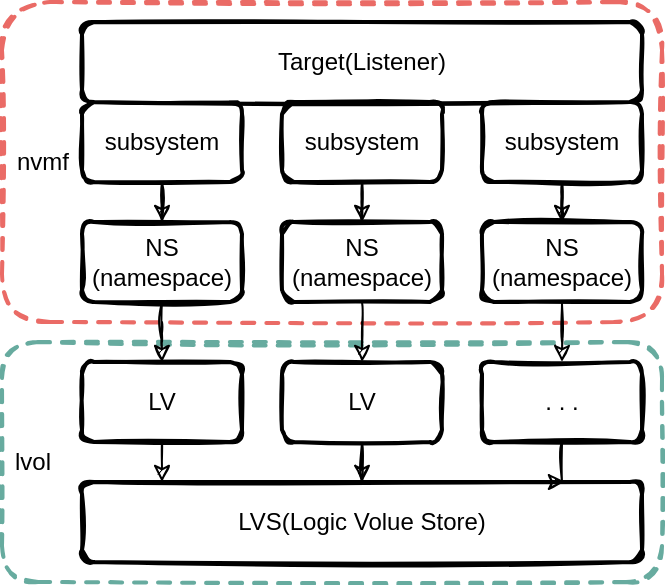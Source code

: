 <mxfile version="15.9.4" type="github">
  <diagram id="_k0dfrmrgLHj1u3hm91S" name="Page-1">
    <mxGraphModel dx="813" dy="510" grid="1" gridSize="10" guides="1" tooltips="1" connect="1" arrows="1" fold="1" page="1" pageScale="1" pageWidth="827" pageHeight="1169" math="0" shadow="0">
      <root>
        <mxCell id="0" />
        <mxCell id="1" parent="0" />
        <mxCell id="-MNfSVvUteKUCQnHGyNg-23" value="" style="rounded=1;whiteSpace=wrap;html=1;strokeWidth=2;fillWeight=1;hachureGap=4;hachureAngle=45;sketch=1;strokeColor=#EA6B66;dashed=1;" vertex="1" parent="1">
          <mxGeometry x="240" y="120" width="330" height="160" as="geometry" />
        </mxCell>
        <mxCell id="-MNfSVvUteKUCQnHGyNg-21" value="" style="rounded=1;whiteSpace=wrap;html=1;strokeWidth=2;fillWeight=1;hachureGap=4;hachureAngle=45;sketch=1;strokeColor=#67AB9F;dashed=1;" vertex="1" parent="1">
          <mxGeometry x="240" y="290" width="330" height="120" as="geometry" />
        </mxCell>
        <mxCell id="-MNfSVvUteKUCQnHGyNg-1" value="LVS(Logic Volue Store)" style="rounded=1;whiteSpace=wrap;html=1;strokeWidth=2;fillWeight=4;hachureGap=8;hachureAngle=45;fillColor=default;sketch=1;" vertex="1" parent="1">
          <mxGeometry x="280" y="360" width="280" height="40" as="geometry" />
        </mxCell>
        <mxCell id="-MNfSVvUteKUCQnHGyNg-5" style="edgeStyle=orthogonalEdgeStyle;rounded=0;orthogonalLoop=1;jettySize=auto;html=1;entryX=0.145;entryY=0.021;entryDx=0;entryDy=0;entryPerimeter=0;sketch=1;" edge="1" parent="1" source="-MNfSVvUteKUCQnHGyNg-2" target="-MNfSVvUteKUCQnHGyNg-1">
          <mxGeometry relative="1" as="geometry" />
        </mxCell>
        <mxCell id="-MNfSVvUteKUCQnHGyNg-2" value="LV" style="rounded=1;whiteSpace=wrap;html=1;strokeWidth=2;fillWeight=1;hachureGap=4;hachureAngle=45;sketch=1;" vertex="1" parent="1">
          <mxGeometry x="280" y="300" width="80" height="40" as="geometry" />
        </mxCell>
        <mxCell id="-MNfSVvUteKUCQnHGyNg-6" style="edgeStyle=orthogonalEdgeStyle;rounded=0;sketch=1;orthogonalLoop=1;jettySize=auto;html=1;entryX=0.5;entryY=0;entryDx=0;entryDy=0;" edge="1" parent="1" source="-MNfSVvUteKUCQnHGyNg-3" target="-MNfSVvUteKUCQnHGyNg-1">
          <mxGeometry relative="1" as="geometry" />
        </mxCell>
        <mxCell id="-MNfSVvUteKUCQnHGyNg-3" value="LV" style="rounded=1;whiteSpace=wrap;html=1;strokeWidth=2;fillWeight=1;hachureGap=4;hachureAngle=45;sketch=1;" vertex="1" parent="1">
          <mxGeometry x="380" y="300" width="80" height="40" as="geometry" />
        </mxCell>
        <mxCell id="-MNfSVvUteKUCQnHGyNg-7" style="edgeStyle=orthogonalEdgeStyle;rounded=0;sketch=1;orthogonalLoop=1;jettySize=auto;html=1;" edge="1" parent="1" source="-MNfSVvUteKUCQnHGyNg-4">
          <mxGeometry relative="1" as="geometry">
            <mxPoint x="521" y="360" as="targetPoint" />
          </mxGeometry>
        </mxCell>
        <mxCell id="-MNfSVvUteKUCQnHGyNg-4" value=". . ." style="rounded=1;whiteSpace=wrap;html=1;strokeWidth=2;fillWeight=1;hachureGap=4;hachureAngle=45;sketch=1;" vertex="1" parent="1">
          <mxGeometry x="480" y="300" width="80" height="40" as="geometry" />
        </mxCell>
        <mxCell id="-MNfSVvUteKUCQnHGyNg-11" value="" style="edgeStyle=orthogonalEdgeStyle;rounded=0;sketch=1;orthogonalLoop=1;jettySize=auto;html=1;" edge="1" parent="1" source="-MNfSVvUteKUCQnHGyNg-8" target="-MNfSVvUteKUCQnHGyNg-2">
          <mxGeometry relative="1" as="geometry" />
        </mxCell>
        <mxCell id="-MNfSVvUteKUCQnHGyNg-8" value="NS&lt;br&gt;(namespace)" style="rounded=1;whiteSpace=wrap;html=1;strokeWidth=2;fillWeight=1;hachureGap=4;hachureAngle=45;sketch=1;" vertex="1" parent="1">
          <mxGeometry x="280" y="230" width="80" height="40" as="geometry" />
        </mxCell>
        <mxCell id="-MNfSVvUteKUCQnHGyNg-12" value="" style="edgeStyle=orthogonalEdgeStyle;rounded=0;sketch=1;orthogonalLoop=1;jettySize=auto;html=1;" edge="1" parent="1" source="-MNfSVvUteKUCQnHGyNg-9" target="-MNfSVvUteKUCQnHGyNg-3">
          <mxGeometry relative="1" as="geometry" />
        </mxCell>
        <mxCell id="-MNfSVvUteKUCQnHGyNg-9" value="NS&lt;br&gt;(namespace)" style="rounded=1;whiteSpace=wrap;html=1;strokeWidth=2;fillWeight=1;hachureGap=4;hachureAngle=45;sketch=1;" vertex="1" parent="1">
          <mxGeometry x="380" y="230" width="80" height="40" as="geometry" />
        </mxCell>
        <mxCell id="-MNfSVvUteKUCQnHGyNg-13" value="" style="edgeStyle=orthogonalEdgeStyle;rounded=0;sketch=1;orthogonalLoop=1;jettySize=auto;html=1;" edge="1" parent="1" source="-MNfSVvUteKUCQnHGyNg-10" target="-MNfSVvUteKUCQnHGyNg-4">
          <mxGeometry relative="1" as="geometry" />
        </mxCell>
        <mxCell id="-MNfSVvUteKUCQnHGyNg-10" value="NS&lt;br&gt;(namespace)" style="rounded=1;whiteSpace=wrap;html=1;strokeWidth=2;fillWeight=1;hachureGap=4;hachureAngle=45;sketch=1;" vertex="1" parent="1">
          <mxGeometry x="480" y="230" width="80" height="40" as="geometry" />
        </mxCell>
        <mxCell id="-MNfSVvUteKUCQnHGyNg-15" value="" style="edgeStyle=orthogonalEdgeStyle;rounded=0;sketch=1;orthogonalLoop=1;jettySize=auto;html=1;" edge="1" parent="1" source="-MNfSVvUteKUCQnHGyNg-14" target="-MNfSVvUteKUCQnHGyNg-8">
          <mxGeometry relative="1" as="geometry" />
        </mxCell>
        <mxCell id="-MNfSVvUteKUCQnHGyNg-14" value="subsystem" style="rounded=1;whiteSpace=wrap;html=1;strokeWidth=2;fillWeight=1;hachureGap=4;hachureAngle=45;sketch=1;" vertex="1" parent="1">
          <mxGeometry x="280" y="170" width="80" height="40" as="geometry" />
        </mxCell>
        <mxCell id="-MNfSVvUteKUCQnHGyNg-17" value="" style="edgeStyle=orthogonalEdgeStyle;rounded=0;sketch=1;orthogonalLoop=1;jettySize=auto;html=1;" edge="1" parent="1" source="-MNfSVvUteKUCQnHGyNg-16" target="-MNfSVvUteKUCQnHGyNg-9">
          <mxGeometry relative="1" as="geometry" />
        </mxCell>
        <mxCell id="-MNfSVvUteKUCQnHGyNg-16" value="subsystem" style="rounded=1;whiteSpace=wrap;html=1;strokeWidth=2;fillWeight=1;hachureGap=4;hachureAngle=45;sketch=1;" vertex="1" parent="1">
          <mxGeometry x="380" y="170" width="80" height="40" as="geometry" />
        </mxCell>
        <mxCell id="-MNfSVvUteKUCQnHGyNg-19" value="" style="edgeStyle=orthogonalEdgeStyle;rounded=0;sketch=1;orthogonalLoop=1;jettySize=auto;html=1;" edge="1" parent="1" source="-MNfSVvUteKUCQnHGyNg-18" target="-MNfSVvUteKUCQnHGyNg-10">
          <mxGeometry relative="1" as="geometry" />
        </mxCell>
        <mxCell id="-MNfSVvUteKUCQnHGyNg-18" value="subsystem" style="rounded=1;whiteSpace=wrap;html=1;strokeWidth=2;fillWeight=1;hachureGap=4;hachureAngle=45;sketch=1;" vertex="1" parent="1">
          <mxGeometry x="480" y="170" width="80" height="40" as="geometry" />
        </mxCell>
        <mxCell id="-MNfSVvUteKUCQnHGyNg-20" value="Target(Listener)" style="rounded=1;whiteSpace=wrap;html=1;strokeWidth=2;fillWeight=1;hachureGap=4;hachureAngle=45;sketch=1;" vertex="1" parent="1">
          <mxGeometry x="280" y="130" width="280" height="40" as="geometry" />
        </mxCell>
        <mxCell id="-MNfSVvUteKUCQnHGyNg-22" value="lvol" style="text;html=1;align=center;verticalAlign=middle;resizable=0;points=[];autosize=1;strokeColor=none;fillColor=none;" vertex="1" parent="1">
          <mxGeometry x="240" y="340" width="30" height="20" as="geometry" />
        </mxCell>
        <mxCell id="-MNfSVvUteKUCQnHGyNg-24" value="nvmf" style="text;html=1;align=center;verticalAlign=middle;resizable=0;points=[];autosize=1;strokeColor=none;fillColor=none;" vertex="1" parent="1">
          <mxGeometry x="240" y="190" width="40" height="20" as="geometry" />
        </mxCell>
      </root>
    </mxGraphModel>
  </diagram>
</mxfile>

